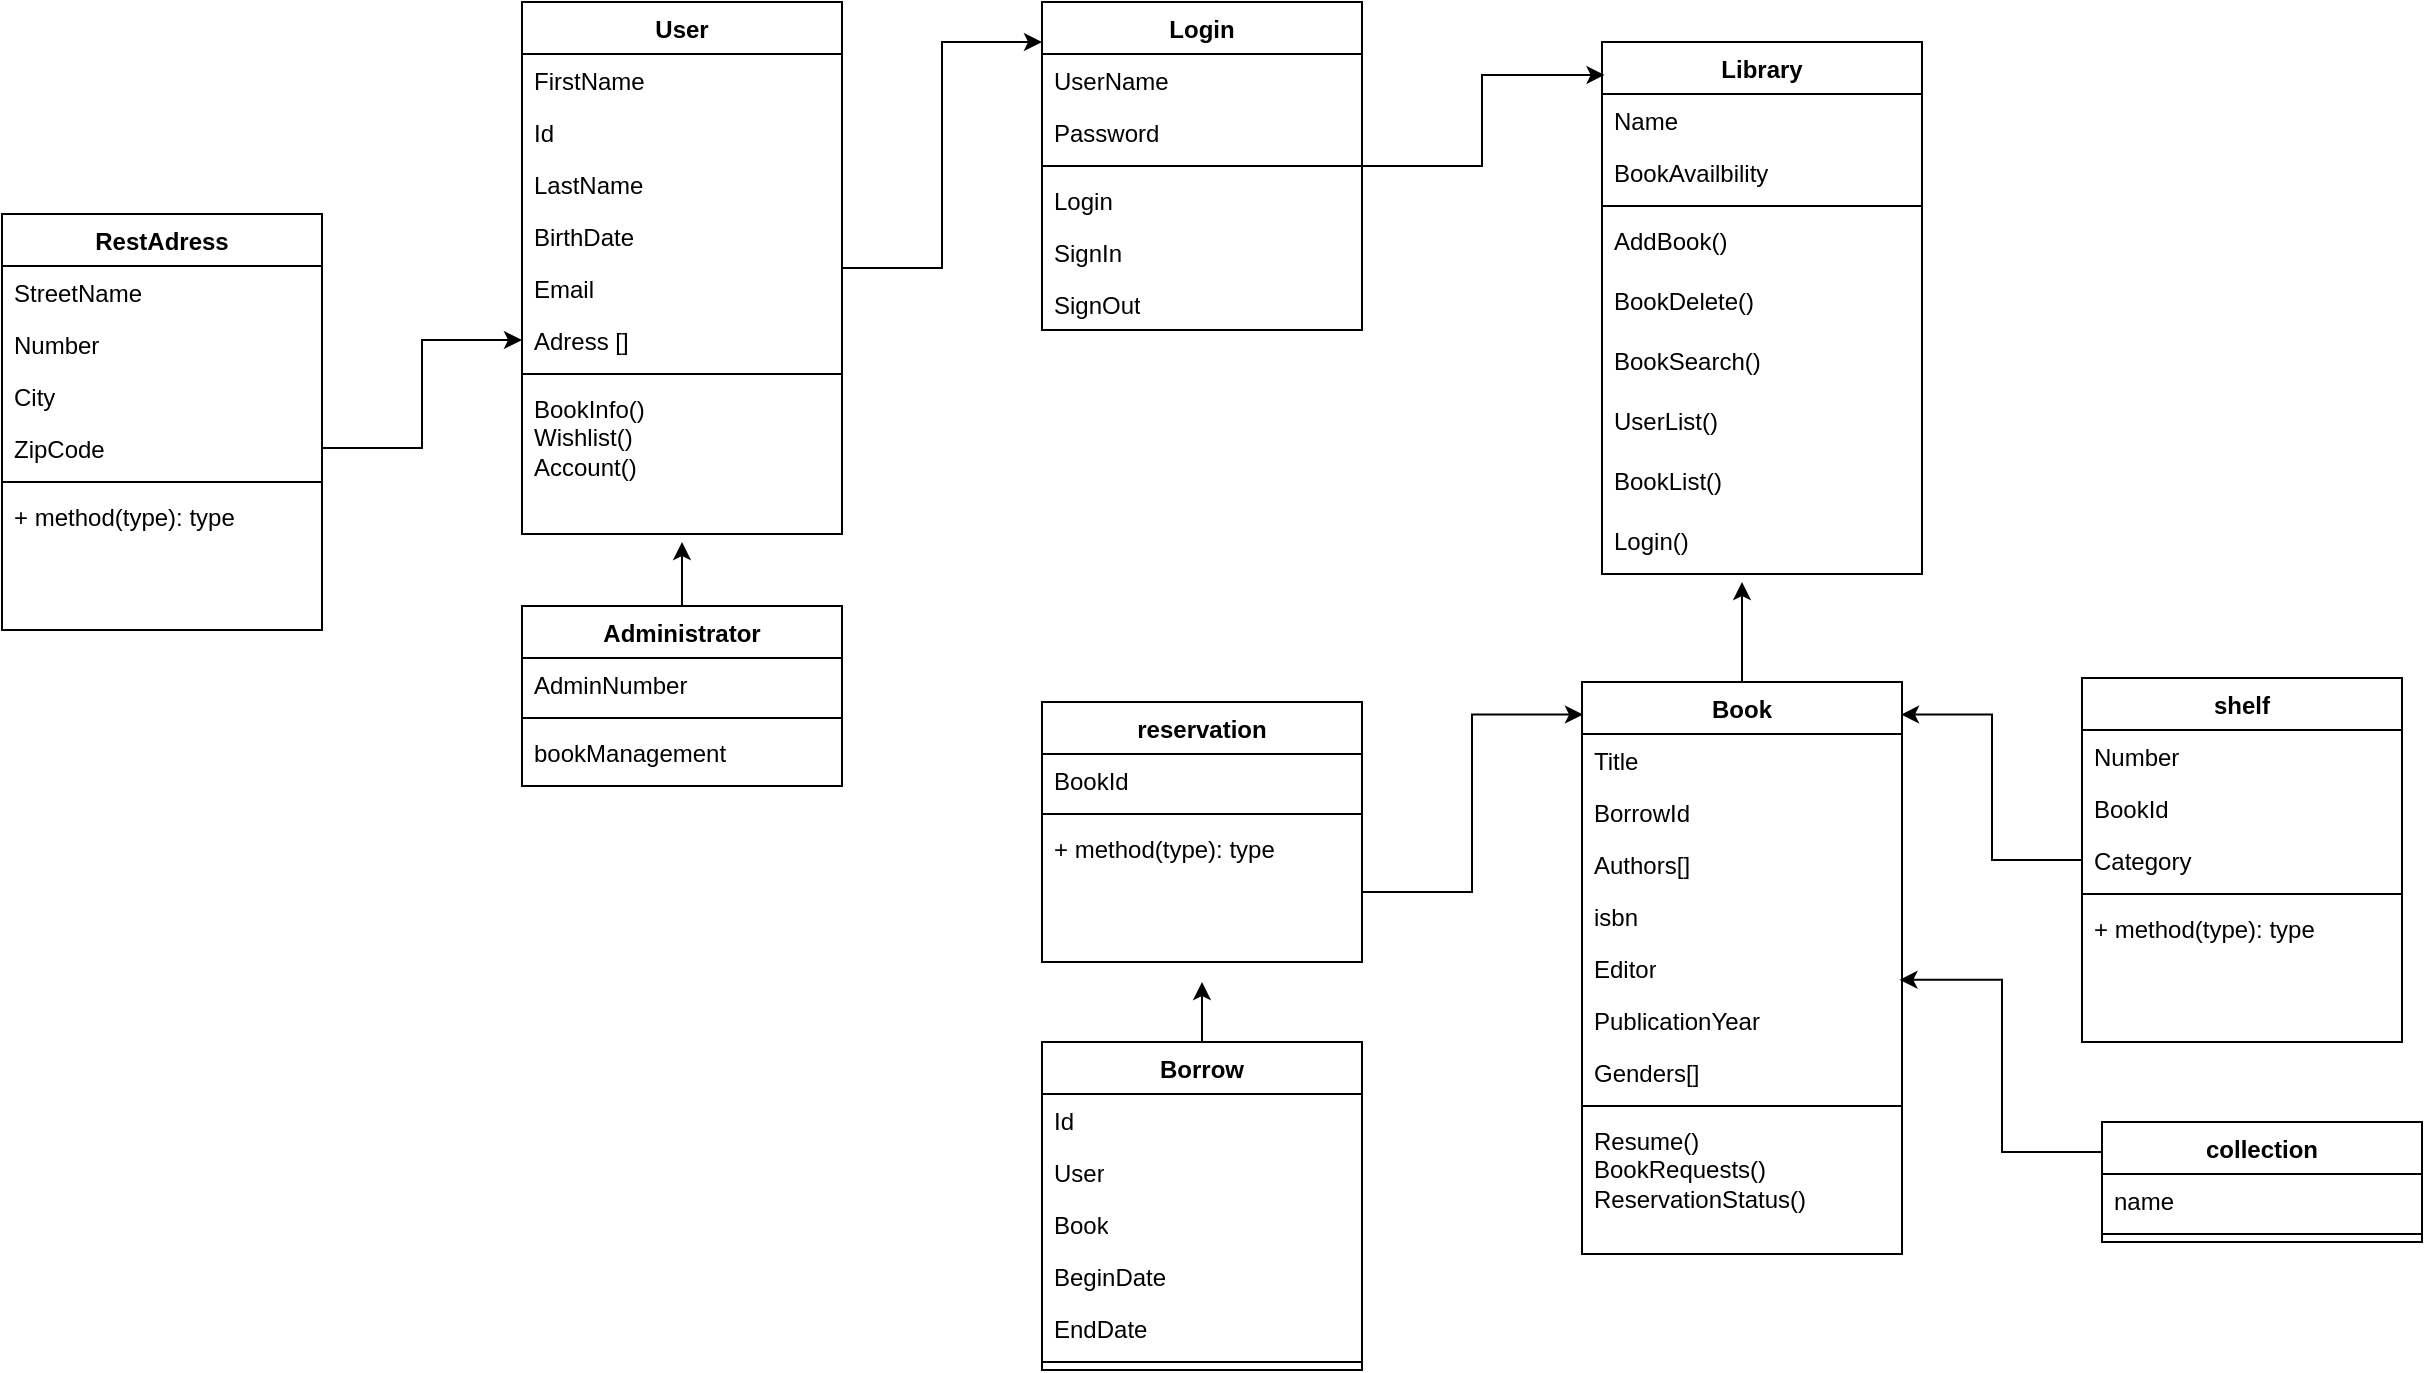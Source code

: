 <mxfile version="24.4.9" type="device">
  <diagram id="C5RBs43oDa-KdzZeNtuy" name="Page-1">
    <mxGraphModel dx="2115" dy="1739" grid="1" gridSize="10" guides="1" tooltips="1" connect="1" arrows="1" fold="1" page="1" pageScale="1" pageWidth="827" pageHeight="1169" math="0" shadow="0">
      <root>
        <mxCell id="WIyWlLk6GJQsqaUBKTNV-0" />
        <mxCell id="WIyWlLk6GJQsqaUBKTNV-1" parent="WIyWlLk6GJQsqaUBKTNV-0" />
        <mxCell id="VsoS6DeXJQ3b_ejZ-WWd-6" value="RestAdress" style="swimlane;fontStyle=1;align=center;verticalAlign=top;childLayout=stackLayout;horizontal=1;startSize=26;horizontalStack=0;resizeParent=1;resizeParentMax=0;resizeLast=0;collapsible=1;marginBottom=0;whiteSpace=wrap;html=1;" parent="WIyWlLk6GJQsqaUBKTNV-1" vertex="1">
          <mxGeometry x="-360" y="6" width="160" height="208" as="geometry" />
        </mxCell>
        <mxCell id="VsoS6DeXJQ3b_ejZ-WWd-7" value="&lt;div&gt;&lt;div&gt;StreetName&lt;/div&gt;&lt;/div&gt;" style="text;strokeColor=none;fillColor=none;align=left;verticalAlign=top;spacingLeft=4;spacingRight=4;overflow=hidden;rotatable=0;points=[[0,0.5],[1,0.5]];portConstraint=eastwest;whiteSpace=wrap;html=1;" parent="VsoS6DeXJQ3b_ejZ-WWd-6" vertex="1">
          <mxGeometry y="26" width="160" height="26" as="geometry" />
        </mxCell>
        <mxCell id="VsoS6DeXJQ3b_ejZ-WWd-8" value="&lt;div&gt;&lt;div&gt;Number&lt;/div&gt;&lt;/div&gt;" style="text;strokeColor=none;fillColor=none;align=left;verticalAlign=top;spacingLeft=4;spacingRight=4;overflow=hidden;rotatable=0;points=[[0,0.5],[1,0.5]];portConstraint=eastwest;whiteSpace=wrap;html=1;" parent="VsoS6DeXJQ3b_ejZ-WWd-6" vertex="1">
          <mxGeometry y="52" width="160" height="26" as="geometry" />
        </mxCell>
        <mxCell id="VsoS6DeXJQ3b_ejZ-WWd-9" value="City" style="text;strokeColor=none;fillColor=none;align=left;verticalAlign=top;spacingLeft=4;spacingRight=4;overflow=hidden;rotatable=0;points=[[0,0.5],[1,0.5]];portConstraint=eastwest;whiteSpace=wrap;html=1;" parent="VsoS6DeXJQ3b_ejZ-WWd-6" vertex="1">
          <mxGeometry y="78" width="160" height="26" as="geometry" />
        </mxCell>
        <mxCell id="VsoS6DeXJQ3b_ejZ-WWd-10" value="&lt;div&gt;&lt;div&gt;ZipCode&lt;/div&gt;&lt;/div&gt;" style="text;strokeColor=none;fillColor=none;align=left;verticalAlign=top;spacingLeft=4;spacingRight=4;overflow=hidden;rotatable=0;points=[[0,0.5],[1,0.5]];portConstraint=eastwest;whiteSpace=wrap;html=1;" parent="VsoS6DeXJQ3b_ejZ-WWd-6" vertex="1">
          <mxGeometry y="104" width="160" height="26" as="geometry" />
        </mxCell>
        <mxCell id="VsoS6DeXJQ3b_ejZ-WWd-11" value="" style="line;strokeWidth=1;fillColor=none;align=left;verticalAlign=middle;spacingTop=-1;spacingLeft=3;spacingRight=3;rotatable=0;labelPosition=right;points=[];portConstraint=eastwest;strokeColor=inherit;" parent="VsoS6DeXJQ3b_ejZ-WWd-6" vertex="1">
          <mxGeometry y="130" width="160" height="8" as="geometry" />
        </mxCell>
        <mxCell id="VsoS6DeXJQ3b_ejZ-WWd-12" value="+ method(type): type" style="text;strokeColor=none;fillColor=none;align=left;verticalAlign=top;spacingLeft=4;spacingRight=4;overflow=hidden;rotatable=0;points=[[0,0.5],[1,0.5]];portConstraint=eastwest;whiteSpace=wrap;html=1;" parent="VsoS6DeXJQ3b_ejZ-WWd-6" vertex="1">
          <mxGeometry y="138" width="160" height="70" as="geometry" />
        </mxCell>
        <mxCell id="VsoS6DeXJQ3b_ejZ-WWd-13" value="User" style="swimlane;fontStyle=1;align=center;verticalAlign=top;childLayout=stackLayout;horizontal=1;startSize=26;horizontalStack=0;resizeParent=1;resizeParentMax=0;resizeLast=0;collapsible=1;marginBottom=0;whiteSpace=wrap;html=1;" parent="WIyWlLk6GJQsqaUBKTNV-1" vertex="1">
          <mxGeometry x="-100" y="-100" width="160" height="266" as="geometry" />
        </mxCell>
        <mxCell id="VsoS6DeXJQ3b_ejZ-WWd-14" value="&lt;div&gt;&lt;div&gt;FirstName&lt;/div&gt;&lt;/div&gt;" style="text;strokeColor=none;fillColor=none;align=left;verticalAlign=top;spacingLeft=4;spacingRight=4;overflow=hidden;rotatable=0;points=[[0,0.5],[1,0.5]];portConstraint=eastwest;whiteSpace=wrap;html=1;" parent="VsoS6DeXJQ3b_ejZ-WWd-13" vertex="1">
          <mxGeometry y="26" width="160" height="26" as="geometry" />
        </mxCell>
        <mxCell id="Tw2cGdgNTT1wa-t7Aq6T-20" value="&lt;div&gt;&lt;div&gt;Id&lt;/div&gt;&lt;/div&gt;" style="text;strokeColor=none;fillColor=none;align=left;verticalAlign=top;spacingLeft=4;spacingRight=4;overflow=hidden;rotatable=0;points=[[0,0.5],[1,0.5]];portConstraint=eastwest;whiteSpace=wrap;html=1;" vertex="1" parent="VsoS6DeXJQ3b_ejZ-WWd-13">
          <mxGeometry y="52" width="160" height="26" as="geometry" />
        </mxCell>
        <mxCell id="VsoS6DeXJQ3b_ejZ-WWd-15" value="&lt;div&gt;&lt;div&gt;LastName&lt;/div&gt;&lt;/div&gt;" style="text;strokeColor=none;fillColor=none;align=left;verticalAlign=top;spacingLeft=4;spacingRight=4;overflow=hidden;rotatable=0;points=[[0,0.5],[1,0.5]];portConstraint=eastwest;whiteSpace=wrap;html=1;" parent="VsoS6DeXJQ3b_ejZ-WWd-13" vertex="1">
          <mxGeometry y="78" width="160" height="26" as="geometry" />
        </mxCell>
        <mxCell id="VsoS6DeXJQ3b_ejZ-WWd-16" value="BirthDate" style="text;strokeColor=none;fillColor=none;align=left;verticalAlign=top;spacingLeft=4;spacingRight=4;overflow=hidden;rotatable=0;points=[[0,0.5],[1,0.5]];portConstraint=eastwest;whiteSpace=wrap;html=1;" parent="VsoS6DeXJQ3b_ejZ-WWd-13" vertex="1">
          <mxGeometry y="104" width="160" height="26" as="geometry" />
        </mxCell>
        <mxCell id="VsoS6DeXJQ3b_ejZ-WWd-17" value="&lt;div&gt;&lt;div&gt;Email&lt;/div&gt;&lt;/div&gt;" style="text;strokeColor=none;fillColor=none;align=left;verticalAlign=top;spacingLeft=4;spacingRight=4;overflow=hidden;rotatable=0;points=[[0,0.5],[1,0.5]];portConstraint=eastwest;whiteSpace=wrap;html=1;" parent="VsoS6DeXJQ3b_ejZ-WWd-13" vertex="1">
          <mxGeometry y="130" width="160" height="26" as="geometry" />
        </mxCell>
        <mxCell id="VsoS6DeXJQ3b_ejZ-WWd-18" value="&lt;div&gt;&lt;div&gt;Adress []&lt;/div&gt;&lt;/div&gt;" style="text;strokeColor=none;fillColor=none;align=left;verticalAlign=top;spacingLeft=4;spacingRight=4;overflow=hidden;rotatable=0;points=[[0,0.5],[1,0.5]];portConstraint=eastwest;whiteSpace=wrap;html=1;" parent="VsoS6DeXJQ3b_ejZ-WWd-13" vertex="1">
          <mxGeometry y="156" width="160" height="26" as="geometry" />
        </mxCell>
        <mxCell id="VsoS6DeXJQ3b_ejZ-WWd-19" value="" style="line;strokeWidth=1;fillColor=none;align=left;verticalAlign=middle;spacingTop=-1;spacingLeft=3;spacingRight=3;rotatable=0;labelPosition=right;points=[];portConstraint=eastwest;strokeColor=inherit;" parent="VsoS6DeXJQ3b_ejZ-WWd-13" vertex="1">
          <mxGeometry y="182" width="160" height="8" as="geometry" />
        </mxCell>
        <mxCell id="VsoS6DeXJQ3b_ejZ-WWd-20" value="BookInfo()&lt;div&gt;Wishlist()&lt;br&gt;Account()&lt;br&gt;&lt;br&gt;&lt;/div&gt;" style="text;strokeColor=none;fillColor=none;align=left;verticalAlign=top;spacingLeft=4;spacingRight=4;overflow=hidden;rotatable=0;points=[[0,0.5],[1,0.5]];portConstraint=eastwest;whiteSpace=wrap;html=1;" parent="VsoS6DeXJQ3b_ejZ-WWd-13" vertex="1">
          <mxGeometry y="190" width="160" height="76" as="geometry" />
        </mxCell>
        <mxCell id="Tw2cGdgNTT1wa-t7Aq6T-23" style="edgeStyle=orthogonalEdgeStyle;rounded=0;orthogonalLoop=1;jettySize=auto;html=1;" edge="1" parent="WIyWlLk6GJQsqaUBKTNV-1" source="VsoS6DeXJQ3b_ejZ-WWd-21">
          <mxGeometry relative="1" as="geometry">
            <mxPoint x="-20" y="170.0" as="targetPoint" />
          </mxGeometry>
        </mxCell>
        <mxCell id="VsoS6DeXJQ3b_ejZ-WWd-21" value="Administrator" style="swimlane;fontStyle=1;align=center;verticalAlign=top;childLayout=stackLayout;horizontal=1;startSize=26;horizontalStack=0;resizeParent=1;resizeParentMax=0;resizeLast=0;collapsible=1;marginBottom=0;whiteSpace=wrap;html=1;" parent="WIyWlLk6GJQsqaUBKTNV-1" vertex="1">
          <mxGeometry x="-100" y="202" width="160" height="90" as="geometry" />
        </mxCell>
        <mxCell id="VsoS6DeXJQ3b_ejZ-WWd-22" value="&lt;div&gt;&lt;div&gt;AdminNumber&lt;/div&gt;&lt;/div&gt;" style="text;strokeColor=none;fillColor=none;align=left;verticalAlign=top;spacingLeft=4;spacingRight=4;overflow=hidden;rotatable=0;points=[[0,0.5],[1,0.5]];portConstraint=eastwest;whiteSpace=wrap;html=1;" parent="VsoS6DeXJQ3b_ejZ-WWd-21" vertex="1">
          <mxGeometry y="26" width="160" height="26" as="geometry" />
        </mxCell>
        <mxCell id="VsoS6DeXJQ3b_ejZ-WWd-23" value="" style="line;strokeWidth=1;fillColor=none;align=left;verticalAlign=middle;spacingTop=-1;spacingLeft=3;spacingRight=3;rotatable=0;labelPosition=right;points=[];portConstraint=eastwest;strokeColor=inherit;" parent="VsoS6DeXJQ3b_ejZ-WWd-21" vertex="1">
          <mxGeometry y="52" width="160" height="8" as="geometry" />
        </mxCell>
        <mxCell id="VsoS6DeXJQ3b_ejZ-WWd-24" value="bookManagement" style="text;strokeColor=none;fillColor=none;align=left;verticalAlign=top;spacingLeft=4;spacingRight=4;overflow=hidden;rotatable=0;points=[[0,0.5],[1,0.5]];portConstraint=eastwest;whiteSpace=wrap;html=1;" parent="VsoS6DeXJQ3b_ejZ-WWd-21" vertex="1">
          <mxGeometry y="60" width="160" height="30" as="geometry" />
        </mxCell>
        <mxCell id="Tw2cGdgNTT1wa-t7Aq6T-27" style="edgeStyle=orthogonalEdgeStyle;rounded=0;orthogonalLoop=1;jettySize=auto;html=1;" edge="1" parent="WIyWlLk6GJQsqaUBKTNV-1" source="VsoS6DeXJQ3b_ejZ-WWd-27">
          <mxGeometry relative="1" as="geometry">
            <mxPoint x="240" y="390" as="targetPoint" />
          </mxGeometry>
        </mxCell>
        <mxCell id="VsoS6DeXJQ3b_ejZ-WWd-27" value="Borrow" style="swimlane;fontStyle=1;align=center;verticalAlign=top;childLayout=stackLayout;horizontal=1;startSize=26;horizontalStack=0;resizeParent=1;resizeParentMax=0;resizeLast=0;collapsible=1;marginBottom=0;whiteSpace=wrap;html=1;" parent="WIyWlLk6GJQsqaUBKTNV-1" vertex="1">
          <mxGeometry x="160" y="420" width="160" height="164" as="geometry" />
        </mxCell>
        <mxCell id="Tw2cGdgNTT1wa-t7Aq6T-5" value="Id" style="text;strokeColor=none;fillColor=none;align=left;verticalAlign=top;spacingLeft=4;spacingRight=4;overflow=hidden;rotatable=0;points=[[0,0.5],[1,0.5]];portConstraint=eastwest;whiteSpace=wrap;html=1;" vertex="1" parent="VsoS6DeXJQ3b_ejZ-WWd-27">
          <mxGeometry y="26" width="160" height="26" as="geometry" />
        </mxCell>
        <mxCell id="VsoS6DeXJQ3b_ejZ-WWd-28" value="&lt;div&gt;User&lt;/div&gt;&lt;div&gt;&lt;br&gt;&lt;/div&gt;" style="text;strokeColor=none;fillColor=none;align=left;verticalAlign=top;spacingLeft=4;spacingRight=4;overflow=hidden;rotatable=0;points=[[0,0.5],[1,0.5]];portConstraint=eastwest;whiteSpace=wrap;html=1;" parent="VsoS6DeXJQ3b_ejZ-WWd-27" vertex="1">
          <mxGeometry y="52" width="160" height="26" as="geometry" />
        </mxCell>
        <mxCell id="VsoS6DeXJQ3b_ejZ-WWd-29" value="Book" style="text;strokeColor=none;fillColor=none;align=left;verticalAlign=top;spacingLeft=4;spacingRight=4;overflow=hidden;rotatable=0;points=[[0,0.5],[1,0.5]];portConstraint=eastwest;whiteSpace=wrap;html=1;" parent="VsoS6DeXJQ3b_ejZ-WWd-27" vertex="1">
          <mxGeometry y="78" width="160" height="26" as="geometry" />
        </mxCell>
        <mxCell id="VsoS6DeXJQ3b_ejZ-WWd-30" value="BeginDate" style="text;strokeColor=none;fillColor=none;align=left;verticalAlign=top;spacingLeft=4;spacingRight=4;overflow=hidden;rotatable=0;points=[[0,0.5],[1,0.5]];portConstraint=eastwest;whiteSpace=wrap;html=1;" parent="VsoS6DeXJQ3b_ejZ-WWd-27" vertex="1">
          <mxGeometry y="104" width="160" height="26" as="geometry" />
        </mxCell>
        <mxCell id="VsoS6DeXJQ3b_ejZ-WWd-31" value="EndDate" style="text;strokeColor=none;fillColor=none;align=left;verticalAlign=top;spacingLeft=4;spacingRight=4;overflow=hidden;rotatable=0;points=[[0,0.5],[1,0.5]];portConstraint=eastwest;whiteSpace=wrap;html=1;" parent="VsoS6DeXJQ3b_ejZ-WWd-27" vertex="1">
          <mxGeometry y="130" width="160" height="26" as="geometry" />
        </mxCell>
        <mxCell id="VsoS6DeXJQ3b_ejZ-WWd-32" value="" style="line;strokeWidth=1;fillColor=none;align=left;verticalAlign=middle;spacingTop=-1;spacingLeft=3;spacingRight=3;rotatable=0;labelPosition=right;points=[];portConstraint=eastwest;strokeColor=inherit;" parent="VsoS6DeXJQ3b_ejZ-WWd-27" vertex="1">
          <mxGeometry y="156" width="160" height="8" as="geometry" />
        </mxCell>
        <mxCell id="VsoS6DeXJQ3b_ejZ-WWd-34" value="Library" style="swimlane;fontStyle=1;align=center;verticalAlign=top;childLayout=stackLayout;horizontal=1;startSize=26;horizontalStack=0;resizeParent=1;resizeParentMax=0;resizeLast=0;collapsible=1;marginBottom=0;whiteSpace=wrap;html=1;" parent="WIyWlLk6GJQsqaUBKTNV-1" vertex="1">
          <mxGeometry x="440" y="-80" width="160" height="266" as="geometry" />
        </mxCell>
        <mxCell id="VsoS6DeXJQ3b_ejZ-WWd-35" value="&lt;div&gt;&lt;div&gt;Name&lt;/div&gt;&lt;/div&gt;" style="text;strokeColor=none;fillColor=none;align=left;verticalAlign=top;spacingLeft=4;spacingRight=4;overflow=hidden;rotatable=0;points=[[0,0.5],[1,0.5]];portConstraint=eastwest;whiteSpace=wrap;html=1;" parent="VsoS6DeXJQ3b_ejZ-WWd-34" vertex="1">
          <mxGeometry y="26" width="160" height="26" as="geometry" />
        </mxCell>
        <mxCell id="e2YhMtBRqXH2navg14iX-2" value="&lt;div&gt;&lt;div&gt;BookAvailbility&lt;/div&gt;&lt;/div&gt;" style="text;strokeColor=none;fillColor=none;align=left;verticalAlign=top;spacingLeft=4;spacingRight=4;overflow=hidden;rotatable=0;points=[[0,0.5],[1,0.5]];portConstraint=eastwest;whiteSpace=wrap;html=1;" parent="VsoS6DeXJQ3b_ejZ-WWd-34" vertex="1">
          <mxGeometry y="52" width="160" height="26" as="geometry" />
        </mxCell>
        <mxCell id="VsoS6DeXJQ3b_ejZ-WWd-38" value="" style="line;strokeWidth=1;fillColor=none;align=left;verticalAlign=middle;spacingTop=-1;spacingLeft=3;spacingRight=3;rotatable=0;labelPosition=right;points=[];portConstraint=eastwest;strokeColor=inherit;" parent="VsoS6DeXJQ3b_ejZ-WWd-34" vertex="1">
          <mxGeometry y="78" width="160" height="8" as="geometry" />
        </mxCell>
        <mxCell id="VsoS6DeXJQ3b_ejZ-WWd-39" value="AddBook()&lt;div&gt;&lt;br&gt;&lt;/div&gt;" style="text;strokeColor=none;fillColor=none;align=left;verticalAlign=top;spacingLeft=4;spacingRight=4;overflow=hidden;rotatable=0;points=[[0,0.5],[1,0.5]];portConstraint=eastwest;whiteSpace=wrap;html=1;" parent="VsoS6DeXJQ3b_ejZ-WWd-34" vertex="1">
          <mxGeometry y="86" width="160" height="30" as="geometry" />
        </mxCell>
        <mxCell id="VsoS6DeXJQ3b_ejZ-WWd-40" value="&lt;div&gt;BookDelete()&lt;/div&gt;" style="text;strokeColor=none;fillColor=none;align=left;verticalAlign=top;spacingLeft=4;spacingRight=4;overflow=hidden;rotatable=0;points=[[0,0.5],[1,0.5]];portConstraint=eastwest;whiteSpace=wrap;html=1;" parent="VsoS6DeXJQ3b_ejZ-WWd-34" vertex="1">
          <mxGeometry y="116" width="160" height="30" as="geometry" />
        </mxCell>
        <mxCell id="VsoS6DeXJQ3b_ejZ-WWd-41" value="&lt;div&gt;BookSearch()&lt;/div&gt;" style="text;strokeColor=none;fillColor=none;align=left;verticalAlign=top;spacingLeft=4;spacingRight=4;overflow=hidden;rotatable=0;points=[[0,0.5],[1,0.5]];portConstraint=eastwest;whiteSpace=wrap;html=1;" parent="VsoS6DeXJQ3b_ejZ-WWd-34" vertex="1">
          <mxGeometry y="146" width="160" height="30" as="geometry" />
        </mxCell>
        <mxCell id="VsoS6DeXJQ3b_ejZ-WWd-42" value="UserList()" style="text;strokeColor=none;fillColor=none;align=left;verticalAlign=top;spacingLeft=4;spacingRight=4;overflow=hidden;rotatable=0;points=[[0,0.5],[1,0.5]];portConstraint=eastwest;whiteSpace=wrap;html=1;" parent="VsoS6DeXJQ3b_ejZ-WWd-34" vertex="1">
          <mxGeometry y="176" width="160" height="30" as="geometry" />
        </mxCell>
        <mxCell id="VsoS6DeXJQ3b_ejZ-WWd-43" value="&lt;div&gt;BookList()&lt;/div&gt;" style="text;strokeColor=none;fillColor=none;align=left;verticalAlign=top;spacingLeft=4;spacingRight=4;overflow=hidden;rotatable=0;points=[[0,0.5],[1,0.5]];portConstraint=eastwest;whiteSpace=wrap;html=1;" parent="VsoS6DeXJQ3b_ejZ-WWd-34" vertex="1">
          <mxGeometry y="206" width="160" height="30" as="geometry" />
        </mxCell>
        <mxCell id="RsfPfakuGaX2At6ghHEC-3" value="&lt;div&gt;Login()&lt;/div&gt;" style="text;strokeColor=none;fillColor=none;align=left;verticalAlign=top;spacingLeft=4;spacingRight=4;overflow=hidden;rotatable=0;points=[[0,0.5],[1,0.5]];portConstraint=eastwest;whiteSpace=wrap;html=1;" parent="VsoS6DeXJQ3b_ejZ-WWd-34" vertex="1">
          <mxGeometry y="236" width="160" height="30" as="geometry" />
        </mxCell>
        <mxCell id="Tw2cGdgNTT1wa-t7Aq6T-32" style="edgeStyle=orthogonalEdgeStyle;rounded=0;orthogonalLoop=1;jettySize=auto;html=1;exitX=0.5;exitY=0;exitDx=0;exitDy=0;" edge="1" parent="WIyWlLk6GJQsqaUBKTNV-1" source="VsoS6DeXJQ3b_ejZ-WWd-45">
          <mxGeometry relative="1" as="geometry">
            <mxPoint x="510" y="190.0" as="targetPoint" />
          </mxGeometry>
        </mxCell>
        <mxCell id="VsoS6DeXJQ3b_ejZ-WWd-45" value="Book" style="swimlane;fontStyle=1;align=center;verticalAlign=top;childLayout=stackLayout;horizontal=1;startSize=26;horizontalStack=0;resizeParent=1;resizeParentMax=0;resizeLast=0;collapsible=1;marginBottom=0;whiteSpace=wrap;html=1;" parent="WIyWlLk6GJQsqaUBKTNV-1" vertex="1">
          <mxGeometry x="430" y="240" width="160" height="286" as="geometry" />
        </mxCell>
        <mxCell id="VsoS6DeXJQ3b_ejZ-WWd-46" value="&lt;div&gt;Title&lt;div&gt;&lt;br&gt;&lt;/div&gt;&lt;/div&gt;" style="text;strokeColor=none;fillColor=none;align=left;verticalAlign=top;spacingLeft=4;spacingRight=4;overflow=hidden;rotatable=0;points=[[0,0.5],[1,0.5]];portConstraint=eastwest;whiteSpace=wrap;html=1;" parent="VsoS6DeXJQ3b_ejZ-WWd-45" vertex="1">
          <mxGeometry y="26" width="160" height="26" as="geometry" />
        </mxCell>
        <mxCell id="eBaNoc3yWOSBhbSrFhc7-24" value="&lt;div&gt;&lt;div&gt;BorrowId&lt;/div&gt;&lt;/div&gt;" style="text;strokeColor=none;fillColor=none;align=left;verticalAlign=top;spacingLeft=4;spacingRight=4;overflow=hidden;rotatable=0;points=[[0,0.5],[1,0.5]];portConstraint=eastwest;whiteSpace=wrap;html=1;" parent="VsoS6DeXJQ3b_ejZ-WWd-45" vertex="1">
          <mxGeometry y="52" width="160" height="26" as="geometry" />
        </mxCell>
        <mxCell id="eBaNoc3yWOSBhbSrFhc7-21" value="&lt;div&gt;&lt;div&gt;Authors[]&lt;/div&gt;&lt;/div&gt;" style="text;strokeColor=none;fillColor=none;align=left;verticalAlign=top;spacingLeft=4;spacingRight=4;overflow=hidden;rotatable=0;points=[[0,0.5],[1,0.5]];portConstraint=eastwest;whiteSpace=wrap;html=1;" parent="VsoS6DeXJQ3b_ejZ-WWd-45" vertex="1">
          <mxGeometry y="78" width="160" height="26" as="geometry" />
        </mxCell>
        <mxCell id="RsfPfakuGaX2At6ghHEC-0" value="&lt;div&gt;&lt;div&gt;isbn&lt;/div&gt;&lt;/div&gt;" style="text;strokeColor=none;fillColor=none;align=left;verticalAlign=top;spacingLeft=4;spacingRight=4;overflow=hidden;rotatable=0;points=[[0,0.5],[1,0.5]];portConstraint=eastwest;whiteSpace=wrap;html=1;" parent="VsoS6DeXJQ3b_ejZ-WWd-45" vertex="1">
          <mxGeometry y="104" width="160" height="26" as="geometry" />
        </mxCell>
        <mxCell id="Tw2cGdgNTT1wa-t7Aq6T-3" value="&lt;div&gt;&lt;div&gt;Editor&lt;/div&gt;&lt;/div&gt;" style="text;strokeColor=none;fillColor=none;align=left;verticalAlign=top;spacingLeft=4;spacingRight=4;overflow=hidden;rotatable=0;points=[[0,0.5],[1,0.5]];portConstraint=eastwest;whiteSpace=wrap;html=1;" vertex="1" parent="VsoS6DeXJQ3b_ejZ-WWd-45">
          <mxGeometry y="130" width="160" height="26" as="geometry" />
        </mxCell>
        <mxCell id="eBaNoc3yWOSBhbSrFhc7-23" value="&lt;div&gt;&lt;div&gt;PublicationYear&lt;/div&gt;&lt;/div&gt;" style="text;strokeColor=none;fillColor=none;align=left;verticalAlign=top;spacingLeft=4;spacingRight=4;overflow=hidden;rotatable=0;points=[[0,0.5],[1,0.5]];portConstraint=eastwest;whiteSpace=wrap;html=1;" parent="VsoS6DeXJQ3b_ejZ-WWd-45" vertex="1">
          <mxGeometry y="156" width="160" height="26" as="geometry" />
        </mxCell>
        <mxCell id="VsoS6DeXJQ3b_ejZ-WWd-48" value="&lt;div&gt;&lt;div&gt;Genders[]&lt;/div&gt;&lt;/div&gt;" style="text;strokeColor=none;fillColor=none;align=left;verticalAlign=top;spacingLeft=4;spacingRight=4;overflow=hidden;rotatable=0;points=[[0,0.5],[1,0.5]];portConstraint=eastwest;whiteSpace=wrap;html=1;" parent="VsoS6DeXJQ3b_ejZ-WWd-45" vertex="1">
          <mxGeometry y="182" width="160" height="26" as="geometry" />
        </mxCell>
        <mxCell id="VsoS6DeXJQ3b_ejZ-WWd-51" value="" style="line;strokeWidth=1;fillColor=none;align=left;verticalAlign=middle;spacingTop=-1;spacingLeft=3;spacingRight=3;rotatable=0;labelPosition=right;points=[];portConstraint=eastwest;strokeColor=inherit;" parent="VsoS6DeXJQ3b_ejZ-WWd-45" vertex="1">
          <mxGeometry y="208" width="160" height="8" as="geometry" />
        </mxCell>
        <mxCell id="VsoS6DeXJQ3b_ejZ-WWd-52" value="Resume()&lt;div&gt;BookRequests()&lt;/div&gt;&lt;div&gt;ReservationStatus()&lt;/div&gt;&lt;div&gt;&lt;br&gt;&lt;/div&gt;&lt;div&gt;&lt;br&gt;&lt;/div&gt;" style="text;strokeColor=none;fillColor=none;align=left;verticalAlign=top;spacingLeft=4;spacingRight=4;overflow=hidden;rotatable=0;points=[[0,0.5],[1,0.5]];portConstraint=eastwest;whiteSpace=wrap;html=1;" parent="VsoS6DeXJQ3b_ejZ-WWd-45" vertex="1">
          <mxGeometry y="216" width="160" height="70" as="geometry" />
        </mxCell>
        <mxCell id="VsoS6DeXJQ3b_ejZ-WWd-53" value="Login" style="swimlane;fontStyle=1;align=center;verticalAlign=top;childLayout=stackLayout;horizontal=1;startSize=26;horizontalStack=0;resizeParent=1;resizeParentMax=0;resizeLast=0;collapsible=1;marginBottom=0;whiteSpace=wrap;html=1;" parent="WIyWlLk6GJQsqaUBKTNV-1" vertex="1">
          <mxGeometry x="160" y="-100" width="160" height="164" as="geometry" />
        </mxCell>
        <mxCell id="VsoS6DeXJQ3b_ejZ-WWd-54" value="&lt;div&gt;&lt;div&gt;UserName&lt;/div&gt;&lt;/div&gt;" style="text;strokeColor=none;fillColor=none;align=left;verticalAlign=top;spacingLeft=4;spacingRight=4;overflow=hidden;rotatable=0;points=[[0,0.5],[1,0.5]];portConstraint=eastwest;whiteSpace=wrap;html=1;" parent="VsoS6DeXJQ3b_ejZ-WWd-53" vertex="1">
          <mxGeometry y="26" width="160" height="26" as="geometry" />
        </mxCell>
        <mxCell id="VsoS6DeXJQ3b_ejZ-WWd-55" value="&lt;div&gt;&lt;div&gt;Password&lt;/div&gt;&lt;/div&gt;" style="text;strokeColor=none;fillColor=none;align=left;verticalAlign=top;spacingLeft=4;spacingRight=4;overflow=hidden;rotatable=0;points=[[0,0.5],[1,0.5]];portConstraint=eastwest;whiteSpace=wrap;html=1;" parent="VsoS6DeXJQ3b_ejZ-WWd-53" vertex="1">
          <mxGeometry y="52" width="160" height="26" as="geometry" />
        </mxCell>
        <mxCell id="VsoS6DeXJQ3b_ejZ-WWd-56" value="" style="line;strokeWidth=1;fillColor=none;align=left;verticalAlign=middle;spacingTop=-1;spacingLeft=3;spacingRight=3;rotatable=0;labelPosition=right;points=[];portConstraint=eastwest;strokeColor=inherit;" parent="VsoS6DeXJQ3b_ejZ-WWd-53" vertex="1">
          <mxGeometry y="78" width="160" height="8" as="geometry" />
        </mxCell>
        <mxCell id="VsoS6DeXJQ3b_ejZ-WWd-57" value="Login" style="text;strokeColor=none;fillColor=none;align=left;verticalAlign=top;spacingLeft=4;spacingRight=4;overflow=hidden;rotatable=0;points=[[0,0.5],[1,0.5]];portConstraint=eastwest;whiteSpace=wrap;html=1;" parent="VsoS6DeXJQ3b_ejZ-WWd-53" vertex="1">
          <mxGeometry y="86" width="160" height="26" as="geometry" />
        </mxCell>
        <mxCell id="VsoS6DeXJQ3b_ejZ-WWd-58" value="SignIn" style="text;strokeColor=none;fillColor=none;align=left;verticalAlign=top;spacingLeft=4;spacingRight=4;overflow=hidden;rotatable=0;points=[[0,0.5],[1,0.5]];portConstraint=eastwest;whiteSpace=wrap;html=1;" parent="VsoS6DeXJQ3b_ejZ-WWd-53" vertex="1">
          <mxGeometry y="112" width="160" height="26" as="geometry" />
        </mxCell>
        <mxCell id="VsoS6DeXJQ3b_ejZ-WWd-59" value="SignOut" style="text;strokeColor=none;fillColor=none;align=left;verticalAlign=top;spacingLeft=4;spacingRight=4;overflow=hidden;rotatable=0;points=[[0,0.5],[1,0.5]];portConstraint=eastwest;whiteSpace=wrap;html=1;" parent="VsoS6DeXJQ3b_ejZ-WWd-53" vertex="1">
          <mxGeometry y="138" width="160" height="26" as="geometry" />
        </mxCell>
        <mxCell id="VsoS6DeXJQ3b_ejZ-WWd-66" value="collection" style="swimlane;fontStyle=1;align=center;verticalAlign=top;childLayout=stackLayout;horizontal=1;startSize=26;horizontalStack=0;resizeParent=1;resizeParentMax=0;resizeLast=0;collapsible=1;marginBottom=0;whiteSpace=wrap;html=1;" parent="WIyWlLk6GJQsqaUBKTNV-1" vertex="1">
          <mxGeometry x="690" y="460" width="160" height="60" as="geometry" />
        </mxCell>
        <mxCell id="VsoS6DeXJQ3b_ejZ-WWd-67" value="&lt;div&gt;&lt;div&gt;name&lt;/div&gt;&lt;/div&gt;" style="text;strokeColor=none;fillColor=none;align=left;verticalAlign=top;spacingLeft=4;spacingRight=4;overflow=hidden;rotatable=0;points=[[0,0.5],[1,0.5]];portConstraint=eastwest;whiteSpace=wrap;html=1;" parent="VsoS6DeXJQ3b_ejZ-WWd-66" vertex="1">
          <mxGeometry y="26" width="160" height="26" as="geometry" />
        </mxCell>
        <mxCell id="VsoS6DeXJQ3b_ejZ-WWd-68" value="" style="line;strokeWidth=1;fillColor=none;align=left;verticalAlign=middle;spacingTop=-1;spacingLeft=3;spacingRight=3;rotatable=0;labelPosition=right;points=[];portConstraint=eastwest;strokeColor=inherit;" parent="VsoS6DeXJQ3b_ejZ-WWd-66" vertex="1">
          <mxGeometry y="52" width="160" height="8" as="geometry" />
        </mxCell>
        <mxCell id="e2YhMtBRqXH2navg14iX-3" value="&lt;div&gt;shelf&lt;/div&gt;" style="swimlane;fontStyle=1;align=center;verticalAlign=top;childLayout=stackLayout;horizontal=1;startSize=26;horizontalStack=0;resizeParent=1;resizeParentMax=0;resizeLast=0;collapsible=1;marginBottom=0;whiteSpace=wrap;html=1;" parent="WIyWlLk6GJQsqaUBKTNV-1" vertex="1">
          <mxGeometry x="680" y="238" width="160" height="182" as="geometry" />
        </mxCell>
        <mxCell id="e2YhMtBRqXH2navg14iX-4" value="Number" style="text;strokeColor=none;fillColor=none;align=left;verticalAlign=top;spacingLeft=4;spacingRight=4;overflow=hidden;rotatable=0;points=[[0,0.5],[1,0.5]];portConstraint=eastwest;whiteSpace=wrap;html=1;" parent="e2YhMtBRqXH2navg14iX-3" vertex="1">
          <mxGeometry y="26" width="160" height="26" as="geometry" />
        </mxCell>
        <mxCell id="Tw2cGdgNTT1wa-t7Aq6T-8" value="BookId" style="text;strokeColor=none;fillColor=none;align=left;verticalAlign=top;spacingLeft=4;spacingRight=4;overflow=hidden;rotatable=0;points=[[0,0.5],[1,0.5]];portConstraint=eastwest;whiteSpace=wrap;html=1;" vertex="1" parent="e2YhMtBRqXH2navg14iX-3">
          <mxGeometry y="52" width="160" height="26" as="geometry" />
        </mxCell>
        <mxCell id="e2YhMtBRqXH2navg14iX-5" value="Category" style="text;strokeColor=none;fillColor=none;align=left;verticalAlign=top;spacingLeft=4;spacingRight=4;overflow=hidden;rotatable=0;points=[[0,0.5],[1,0.5]];portConstraint=eastwest;whiteSpace=wrap;html=1;" parent="e2YhMtBRqXH2navg14iX-3" vertex="1">
          <mxGeometry y="78" width="160" height="26" as="geometry" />
        </mxCell>
        <mxCell id="e2YhMtBRqXH2navg14iX-6" value="" style="line;strokeWidth=1;fillColor=none;align=left;verticalAlign=middle;spacingTop=-1;spacingLeft=3;spacingRight=3;rotatable=0;labelPosition=right;points=[];portConstraint=eastwest;strokeColor=inherit;" parent="e2YhMtBRqXH2navg14iX-3" vertex="1">
          <mxGeometry y="104" width="160" height="8" as="geometry" />
        </mxCell>
        <mxCell id="e2YhMtBRqXH2navg14iX-7" value="+ method(type): type" style="text;strokeColor=none;fillColor=none;align=left;verticalAlign=top;spacingLeft=4;spacingRight=4;overflow=hidden;rotatable=0;points=[[0,0.5],[1,0.5]];portConstraint=eastwest;whiteSpace=wrap;html=1;" parent="e2YhMtBRqXH2navg14iX-3" vertex="1">
          <mxGeometry y="112" width="160" height="70" as="geometry" />
        </mxCell>
        <mxCell id="Tw2cGdgNTT1wa-t7Aq6T-13" value="&lt;div&gt;reservation&lt;/div&gt;&lt;div&gt;&lt;br&gt;&lt;/div&gt;" style="swimlane;fontStyle=1;align=center;verticalAlign=top;childLayout=stackLayout;horizontal=1;startSize=26;horizontalStack=0;resizeParent=1;resizeParentMax=0;resizeLast=0;collapsible=1;marginBottom=0;whiteSpace=wrap;html=1;" vertex="1" parent="WIyWlLk6GJQsqaUBKTNV-1">
          <mxGeometry x="160" y="250" width="160" height="130" as="geometry" />
        </mxCell>
        <mxCell id="Tw2cGdgNTT1wa-t7Aq6T-15" value="BookId" style="text;strokeColor=none;fillColor=none;align=left;verticalAlign=top;spacingLeft=4;spacingRight=4;overflow=hidden;rotatable=0;points=[[0,0.5],[1,0.5]];portConstraint=eastwest;whiteSpace=wrap;html=1;" vertex="1" parent="Tw2cGdgNTT1wa-t7Aq6T-13">
          <mxGeometry y="26" width="160" height="26" as="geometry" />
        </mxCell>
        <mxCell id="Tw2cGdgNTT1wa-t7Aq6T-17" value="" style="line;strokeWidth=1;fillColor=none;align=left;verticalAlign=middle;spacingTop=-1;spacingLeft=3;spacingRight=3;rotatable=0;labelPosition=right;points=[];portConstraint=eastwest;strokeColor=inherit;" vertex="1" parent="Tw2cGdgNTT1wa-t7Aq6T-13">
          <mxGeometry y="52" width="160" height="8" as="geometry" />
        </mxCell>
        <mxCell id="Tw2cGdgNTT1wa-t7Aq6T-18" value="+ method(type): type" style="text;strokeColor=none;fillColor=none;align=left;verticalAlign=top;spacingLeft=4;spacingRight=4;overflow=hidden;rotatable=0;points=[[0,0.5],[1,0.5]];portConstraint=eastwest;whiteSpace=wrap;html=1;" vertex="1" parent="Tw2cGdgNTT1wa-t7Aq6T-13">
          <mxGeometry y="60" width="160" height="70" as="geometry" />
        </mxCell>
        <mxCell id="Tw2cGdgNTT1wa-t7Aq6T-22" style="edgeStyle=orthogonalEdgeStyle;rounded=0;orthogonalLoop=1;jettySize=auto;html=1;entryX=0;entryY=0.5;entryDx=0;entryDy=0;" edge="1" parent="WIyWlLk6GJQsqaUBKTNV-1" source="VsoS6DeXJQ3b_ejZ-WWd-10" target="VsoS6DeXJQ3b_ejZ-WWd-18">
          <mxGeometry relative="1" as="geometry" />
        </mxCell>
        <mxCell id="Tw2cGdgNTT1wa-t7Aq6T-24" style="edgeStyle=orthogonalEdgeStyle;rounded=0;orthogonalLoop=1;jettySize=auto;html=1;entryX=0;entryY=0.122;entryDx=0;entryDy=0;entryPerimeter=0;" edge="1" parent="WIyWlLk6GJQsqaUBKTNV-1" source="VsoS6DeXJQ3b_ejZ-WWd-13" target="VsoS6DeXJQ3b_ejZ-WWd-53">
          <mxGeometry relative="1" as="geometry" />
        </mxCell>
        <mxCell id="Tw2cGdgNTT1wa-t7Aq6T-25" style="edgeStyle=orthogonalEdgeStyle;rounded=0;orthogonalLoop=1;jettySize=auto;html=1;entryX=0.008;entryY=0.062;entryDx=0;entryDy=0;entryPerimeter=0;" edge="1" parent="WIyWlLk6GJQsqaUBKTNV-1" source="VsoS6DeXJQ3b_ejZ-WWd-53" target="VsoS6DeXJQ3b_ejZ-WWd-34">
          <mxGeometry relative="1" as="geometry" />
        </mxCell>
        <mxCell id="Tw2cGdgNTT1wa-t7Aq6T-26" style="edgeStyle=orthogonalEdgeStyle;rounded=0;orthogonalLoop=1;jettySize=auto;html=1;entryX=0.003;entryY=0.057;entryDx=0;entryDy=0;entryPerimeter=0;" edge="1" parent="WIyWlLk6GJQsqaUBKTNV-1" source="Tw2cGdgNTT1wa-t7Aq6T-18" target="VsoS6DeXJQ3b_ejZ-WWd-45">
          <mxGeometry relative="1" as="geometry" />
        </mxCell>
        <mxCell id="Tw2cGdgNTT1wa-t7Aq6T-28" style="edgeStyle=orthogonalEdgeStyle;rounded=0;orthogonalLoop=1;jettySize=auto;html=1;entryX=0.997;entryY=0.057;entryDx=0;entryDy=0;entryPerimeter=0;" edge="1" parent="WIyWlLk6GJQsqaUBKTNV-1" source="e2YhMtBRqXH2navg14iX-3" target="VsoS6DeXJQ3b_ejZ-WWd-45">
          <mxGeometry relative="1" as="geometry" />
        </mxCell>
        <mxCell id="Tw2cGdgNTT1wa-t7Aq6T-31" style="edgeStyle=orthogonalEdgeStyle;rounded=0;orthogonalLoop=1;jettySize=auto;html=1;exitX=0;exitY=0.25;exitDx=0;exitDy=0;entryX=0.992;entryY=0.728;entryDx=0;entryDy=0;entryPerimeter=0;" edge="1" parent="WIyWlLk6GJQsqaUBKTNV-1" source="VsoS6DeXJQ3b_ejZ-WWd-66" target="Tw2cGdgNTT1wa-t7Aq6T-3">
          <mxGeometry relative="1" as="geometry" />
        </mxCell>
      </root>
    </mxGraphModel>
  </diagram>
</mxfile>
